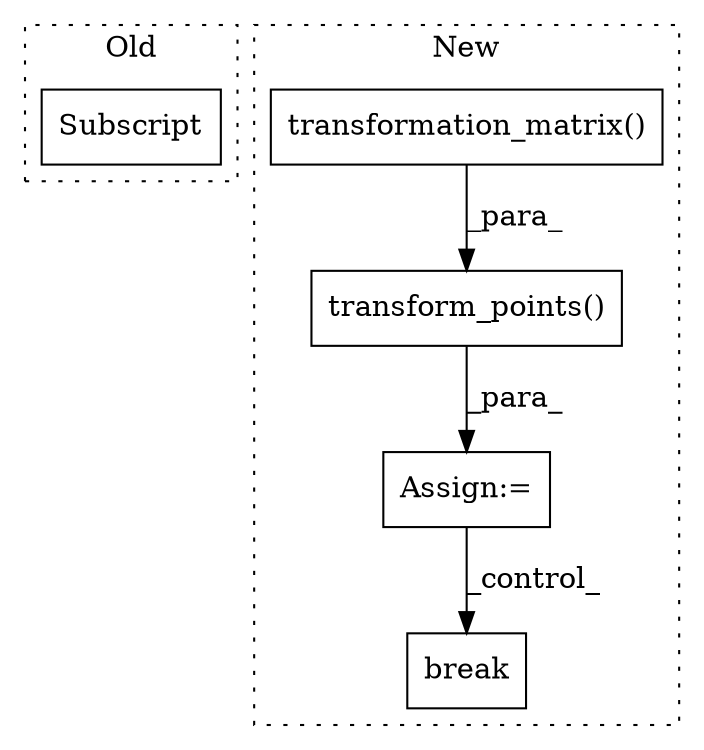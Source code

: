 digraph G {
subgraph cluster0 {
1 [label="Subscript" a="63" s="5473,0" l="25,0" shape="box"];
label = "Old";
style="dotted";
}
subgraph cluster1 {
2 [label="transformation_matrix()" a="75" s="5818,5858" l="39,13" shape="box"];
3 [label="transform_points()" a="75" s="5762,5871" l="51,14" shape="box"];
4 [label="break" a="94" s="6083" l="5" shape="box"];
5 [label="Assign:=" a="68" s="5759" l="3" shape="box"];
label = "New";
style="dotted";
}
2 -> 3 [label="_para_"];
3 -> 5 [label="_para_"];
5 -> 4 [label="_control_"];
}